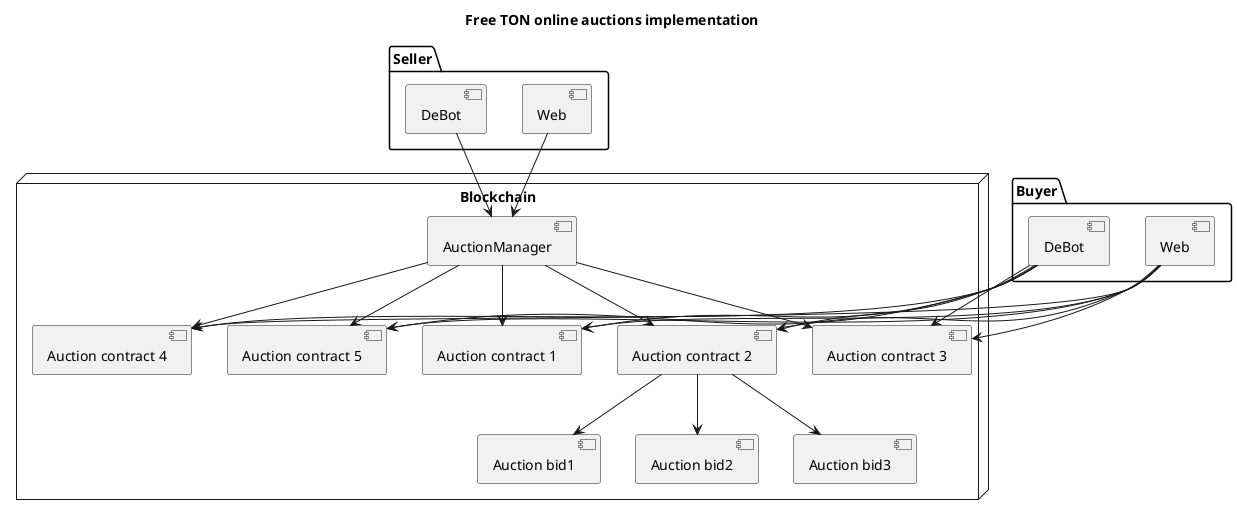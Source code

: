 @startuml

title Free TON online auctions implementation

package "Seller" {
    component [Web] as WebSeller
    component [DeBot] as DeBotSeller
}

package "Buyer" {
    component [Web] as WebBuyer
    component [DeBot] as DeBotBuyer
}

node "Blockchain" {
    [AuctionManager] as manager
    [Auction contract 1] as auction1
    [Auction contract 2] as auction2
    [Auction contract 3] as auction3
    [Auction contract 4] as auction4
    [Auction contract 5] as auction5
    [Auction bid1] as bid1
    [Auction bid2] as bid2
    [Auction bid3] as bid3
} 

WebSeller -down-> manager
DeBotSeller -down-> manager
manager -down-> auction1
manager -down-> auction2
manager -down-> auction3
manager -down-> auction4
manager -down-> auction5
WebBuyer -down-> auction1
WebBuyer -down-> auction2
WebBuyer -down-> auction3
WebBuyer -down-> auction4
WebBuyer -down-> auction5
DeBotBuyer -down-> auction1
DeBotBuyer -down-> auction2
DeBotBuyer -down-> auction3
DeBotBuyer -down-> auction4
DeBotBuyer -down-> auction5
auction2 -down-> bid1
auction2 -down-> bid2
auction2 -down-> bid3

@enduml